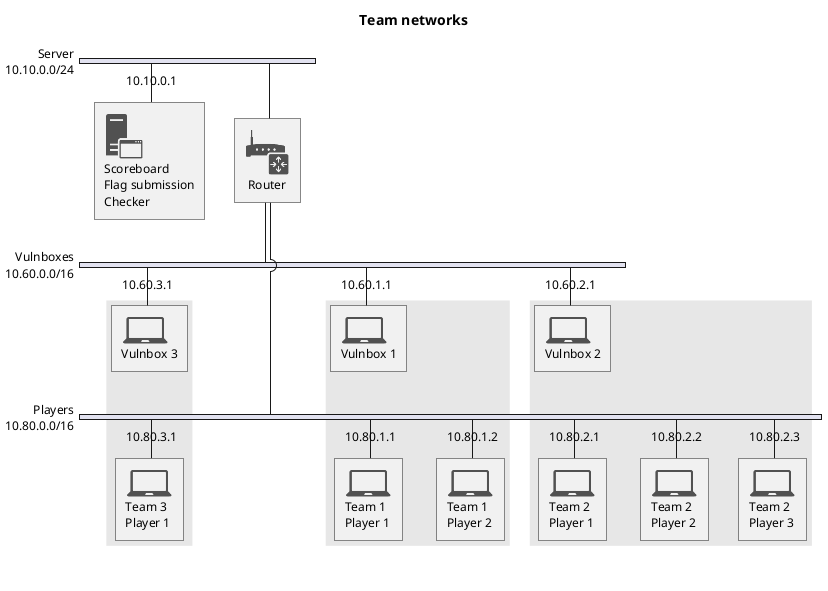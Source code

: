 @startuml network
title Team networks

!include <office/Servers/application_server>
!include <office/Servers/database_server>
!include <office/Devices/router>
!include <office/Devices/device_laptop>

' Center the text
skinparam defaultFontSize 12

nwdiag {
    router [address = "10.0.0.1", description = "<$router>\n Router"];
    group Team1 {
        player1_1;
        player1_2;
        vulnbox1;
    }
    group Team2 {
        player2_1;
        player2_2;
        player2_3;
        vulnbox2;
    }
    group Team3 {
        player3_1;
        vulnbox3;
    }
    network Server {
        address = "10.10.0.0/24"
        scoreboard [address = "10.10.0.1", description = "<$application_server>\nScoreboard\nFlag submission\nChecker"];
        router;
    }
    network Vulnboxes {
        address = "10.60.0.0/16"
        vulnbox1 [address = "10.60.1.1", description = "<$device_laptop>\nVulnbox 1"];
        vulnbox2 [address = "10.60.2.1", description = "<$device_laptop>\nVulnbox 2"];
        vulnbox3 [address = "10.60.3.1", description = "<$device_laptop>\nVulnbox 3"];
        router;
    }
    network Players {
        address = "10.80.0.0/16"
        player1_1 [address = "10.80.1.1", description = "<$device_laptop>\nTeam 1\nPlayer 1"];
        player1_2 [address = "10.80.1.2", description = "<$device_laptop>\nTeam 1\nPlayer 2"];
        player2_1 [address = "10.80.2.1", description = "<$device_laptop>\nTeam 2\nPlayer 1"];
        player2_2 [address = "10.80.2.2", description = "<$device_laptop>\nTeam 2\nPlayer 2"];
        player2_3 [address = "10.80.2.3", description = "<$device_laptop>\nTeam 2\nPlayer 3"];
        player3_1 [address = "10.80.3.1", description = "<$device_laptop>\nTeam 3\nPlayer 1"];
        router;
    }
}

@enduml
